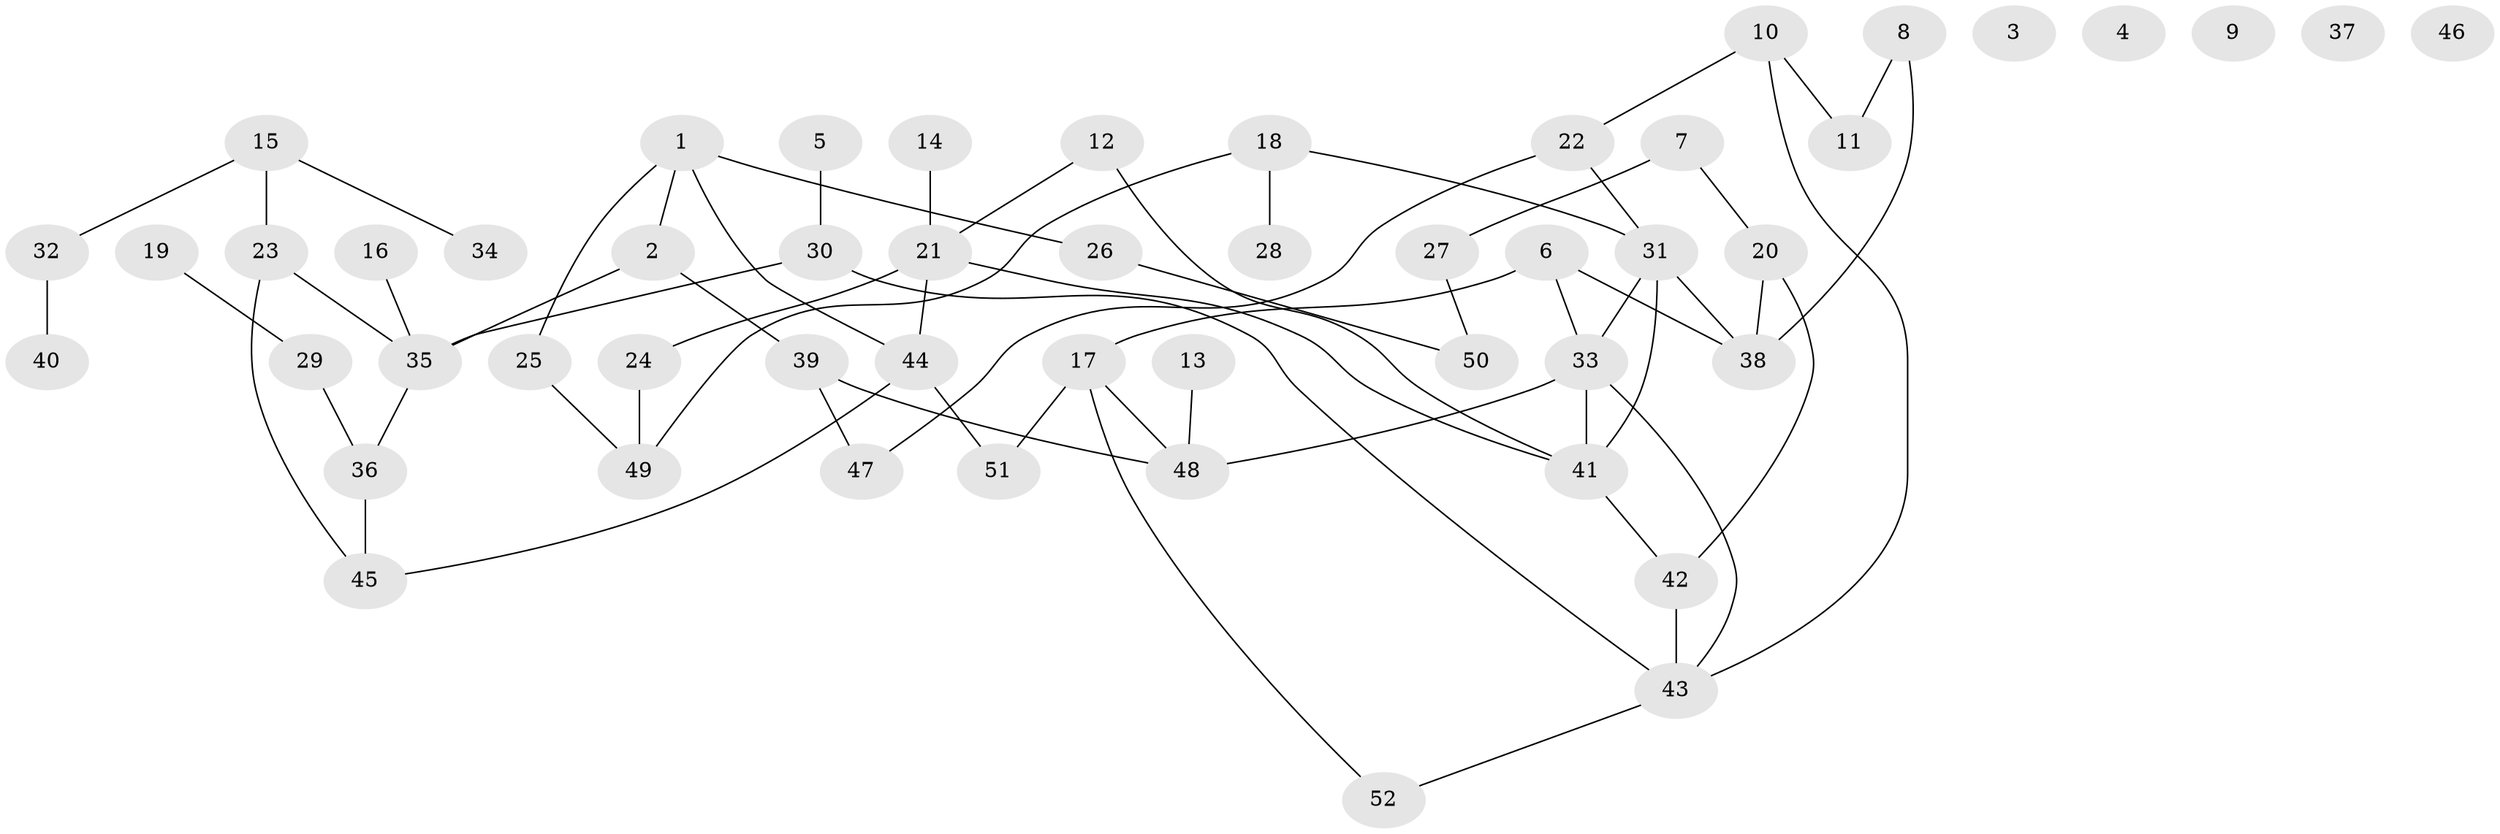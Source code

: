 // Generated by graph-tools (version 1.1) at 2025/40/03/09/25 04:40:21]
// undirected, 52 vertices, 64 edges
graph export_dot {
graph [start="1"]
  node [color=gray90,style=filled];
  1;
  2;
  3;
  4;
  5;
  6;
  7;
  8;
  9;
  10;
  11;
  12;
  13;
  14;
  15;
  16;
  17;
  18;
  19;
  20;
  21;
  22;
  23;
  24;
  25;
  26;
  27;
  28;
  29;
  30;
  31;
  32;
  33;
  34;
  35;
  36;
  37;
  38;
  39;
  40;
  41;
  42;
  43;
  44;
  45;
  46;
  47;
  48;
  49;
  50;
  51;
  52;
  1 -- 2;
  1 -- 25;
  1 -- 26;
  1 -- 44;
  2 -- 35;
  2 -- 39;
  5 -- 30;
  6 -- 17;
  6 -- 33;
  6 -- 38;
  7 -- 20;
  7 -- 27;
  8 -- 11;
  8 -- 38;
  10 -- 11;
  10 -- 22;
  10 -- 43;
  12 -- 21;
  12 -- 41;
  13 -- 48;
  14 -- 21;
  15 -- 23;
  15 -- 32;
  15 -- 34;
  16 -- 35;
  17 -- 48;
  17 -- 51;
  17 -- 52;
  18 -- 28;
  18 -- 31;
  18 -- 49;
  19 -- 29;
  20 -- 38;
  20 -- 42;
  21 -- 24;
  21 -- 41;
  21 -- 44;
  22 -- 31;
  22 -- 47;
  23 -- 35;
  23 -- 45;
  24 -- 49;
  25 -- 49;
  26 -- 50;
  27 -- 50;
  29 -- 36;
  30 -- 35;
  30 -- 43;
  31 -- 33;
  31 -- 38;
  31 -- 41;
  32 -- 40;
  33 -- 41;
  33 -- 43;
  33 -- 48;
  35 -- 36;
  36 -- 45;
  39 -- 47;
  39 -- 48;
  41 -- 42;
  42 -- 43;
  43 -- 52;
  44 -- 45;
  44 -- 51;
}
